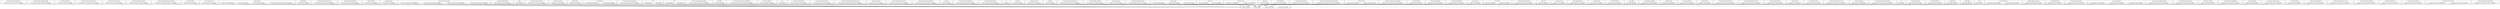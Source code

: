 digraph {
graph [overlap=false]
subgraph cluster_Class_MOP_Class_Immutable_Trait {
	label="Class::MOP::Class::Immutable::Trait";
	"Class::MOP::Class::Immutable::Trait::BEGIN@10";
}
subgraph cluster_Moose_Meta_Role_Application_ToRole {
	label="Moose::Meta::Role::Application::ToRole";
	"Moose::Meta::Role::Application::ToRole::BEGIN@10";
}
subgraph cluster_IO_Compress_Zlib_Extra {
	label="IO::Compress::Zlib::Extra";
	"IO::Compress::Zlib::Extra::BEGIN@6";
}
subgraph cluster_Moose_Meta_Class_Immutable_Trait {
	label="Moose::Meta::Class::Immutable::Trait";
	"Moose::Meta::Class::Immutable::Trait::BEGIN@10";
}
subgraph cluster_Moose_Meta_Role_Composite {
	label="Moose::Meta::Role::Composite";
	"Moose::Meta::Role::Composite::BEGIN@10";
}
subgraph cluster_Moose_Meta_Method_Overridden {
	label="Moose::Meta::Method::Overridden";
	"Moose::Meta::Method::Overridden::BEGIN@10";
}
subgraph cluster_Moose_Meta_Role_Application_ToInstance {
	label="Moose::Meta::Role::Application::ToInstance";
	"Moose::Meta::Role::Application::ToInstance::BEGIN@10";
}
subgraph cluster_Class_MOP_Module {
	label="Class::MOP::Module";
	"Class::MOP::Module::BEGIN@11";
}
subgraph cluster_warnings {
	label="warnings";
	"warnings::unimport";
	"warnings::CORE:regcomp";
	"warnings::CORE:match";
	"warnings::import";
}
subgraph cluster_XML_CompactTree_XS {
	label="XML::CompactTree::XS";
	"XML::CompactTree::XS::BEGIN@3";
}
subgraph cluster_Moose_Exporter {
	label="Moose::Exporter";
	"Moose::Exporter::BEGIN@129";
	"Moose::Exporter::BEGIN@10";
	"Moose::Exporter::import";
	"Moose::Exporter::__ANON__[Moose/Exporter.pm:468]";
}
subgraph cluster_Variable_Magic {
	label="Variable::Magic";
	"Variable::Magic::BEGIN@6";
}
subgraph cluster_Moose_Meta_TypeConstraint_Enum {
	label="Moose::Meta::TypeConstraint::Enum";
	"Moose::Meta::TypeConstraint::Enum::BEGIN@10";
}
subgraph cluster_Class_MOP_Mixin_HasMethods {
	label="Class::MOP::Mixin::HasMethods";
	"Class::MOP::Mixin::HasMethods::BEGIN@10";
}
subgraph cluster_Moose_Meta_Role {
	label="Moose::Meta::Role";
	"Moose::Meta::Role::BEGIN@10";
}
subgraph cluster_Package_Stash_XS {
	label="Package::Stash::XS";
	"Package::Stash::XS::BEGIN@6";
}
subgraph cluster_Moose_Util_TypeConstraints {
	label="Moose::Util::TypeConstraints";
	"Moose::Util::TypeConstraints::BEGIN@688";
	"Moose::Util::TypeConstraints::BEGIN@667";
	"Moose::Util::TypeConstraints::BEGIN@672";
	"Moose::Util::TypeConstraints::BEGIN@661";
}
subgraph cluster_Class_MOP_Method_Inlined {
	label="Class::MOP::Method::Inlined";
	"Class::MOP::Method::Inlined::BEGIN@10";
}
subgraph cluster_Moose {
	label="Moose";
	"Moose::BEGIN@9";
}
subgraph cluster_MooseX_Storage_Format_JSON {
	label="MooseX::Storage::Format::JSON";
	"MooseX::Storage::Format::JSON::BEGIN@5";
}
subgraph cluster_namespace_autoclean {
	label="namespace::autoclean";
	"namespace::autoclean::BEGIN@2";
}
subgraph cluster_Package_Stash {
	label="Package::Stash";
	"Package::Stash::BEGIN@6";
}
subgraph cluster_File_GlobMapper {
	label="File::GlobMapper";
	"File::GlobMapper::BEGIN@341";
	"File::GlobMapper::BEGIN@4";
}
subgraph cluster_Moose_Meta_Method_Augmented {
	label="Moose::Meta::Method::Augmented";
	"Moose::Meta::Method::Augmented::BEGIN@10";
}
subgraph cluster_utf8 {
	label="utf8";
	"utf8::BEGIN@383";
	"utf8::BEGIN@3";
}
subgraph cluster_Carp {
	label="Carp";
	"Carp::BEGIN@388";
	"Carp::BEGIN@5";
}
subgraph cluster_Moose_Util_TypeConstraints_Builtins {
	label="Moose::Util::TypeConstraints::Builtins";
	"Moose::Util::TypeConstraints::Builtins::BEGIN@10";
}
subgraph cluster_Sub_Install {
	label="Sub::Install";
	"Sub::Install::BEGIN@3";
}
subgraph cluster_Moose_Meta_TypeConstraint_Parameterized {
	label="Moose::Meta::TypeConstraint::Parameterized";
	"Moose::Meta::TypeConstraint::Parameterized::BEGIN@10";
}
subgraph cluster_Moose_Util_MetaRole {
	label="Moose::Util::MetaRole";
	"Moose::Util::MetaRole::BEGIN@10";
}
subgraph cluster_mro {
	label="mro";
	"mro::BEGIN@11";
}
subgraph cluster_Moose_Meta_Method_Meta {
	label="Moose::Meta::Method::Meta";
	"Moose::Meta::Method::Meta::BEGIN@11";
}
subgraph cluster_IO_Uncompress_Adapter_Inflate {
	label="IO::Uncompress::Adapter::Inflate";
	"IO::Uncompress::Adapter::Inflate::BEGIN@4";
}
subgraph cluster_Moose_Meta_Role_Application_RoleSummation {
	label="Moose::Meta::Role::Application::RoleSummation";
	"Moose::Meta::Role::Application::RoleSummation::BEGIN@10";
}
subgraph cluster_Moose_Meta_Instance {
	label="Moose::Meta::Instance";
	"Moose::Meta::Instance::BEGIN@11";
}
subgraph cluster_Moose_Meta_Method_Constructor {
	label="Moose::Meta::Method::Constructor";
	"Moose::Meta::Method::Constructor::BEGIN@11";
}
subgraph cluster_Moose_Meta_TypeConstraint_Registry {
	label="Moose::Meta::TypeConstraint::Registry";
	"Moose::Meta::TypeConstraint::Registry::BEGIN@11";
}
subgraph cluster_JSON_Any {
	label="JSON::Any";
	"JSON::Any::BEGIN@3";
}
subgraph cluster_Moose_Meta_Mixin_AttributeCore {
	label="Moose::Meta::Mixin::AttributeCore";
	"Moose::Meta::Mixin::AttributeCore::BEGIN@10";
}
subgraph cluster_Moose_Meta_Role_Attribute {
	label="Moose::Meta::Role::Attribute";
	"Moose::Meta::Role::Attribute::BEGIN@10";
}
subgraph cluster_re {
	label="re";
	"re::BEGIN@5";
}
subgraph cluster_Sub_Name {
	label="Sub::Name";
	"Sub::Name::BEGIN@45";
}
subgraph cluster_Compress_Raw_Zlib {
	label="Compress::Raw::Zlib";
	"Compress::Raw::Zlib::BEGIN@12";
}
subgraph cluster_metaclass {
	label="metaclass";
	"metaclass::BEGIN@11";
}
subgraph cluster_Moose_Meta_TypeConstraint_Class {
	label="Moose::Meta::TypeConstraint::Class";
	"Moose::Meta::TypeConstraint::Class::BEGIN@10";
}
subgraph cluster_Class_MOP_Method_Wrapped {
	label="Class::MOP::Method::Wrapped";
	"Class::MOP::Method::Wrapped::BEGIN@11";
}
subgraph cluster_Moose_Meta_Class {
	label="Moose::Meta::Class";
	"Moose::Meta::Class::BEGIN@11";
}
subgraph cluster_Moose_Meta_Method_Destructor {
	label="Moose::Meta::Method::Destructor";
	"Moose::Meta::Method::Destructor::BEGIN@11";
}
subgraph cluster_MRO_Compat {
	label="MRO::Compat";
	"MRO::Compat::BEGIN@226";
	"MRO::Compat::BEGIN@39";
	"MRO::Compat::BEGIN@3";
}
subgraph cluster_Class_Load {
	label="Class::Load";
	"Class::Load::BEGIN@6";
	"Class::Load::BEGIN@2";
}
subgraph cluster_namespace_clean {
	label="namespace::clean";
	"namespace::clean::BEGIN@10";
	"namespace::clean::BEGIN@166";
}
subgraph cluster_PerlFu_Job {
	label="PerlFu::Job";
	"PerlFu::Job::BEGIN@2";
}
subgraph cluster_Class_MOP_Mixin {
	label="Class::MOP::Mixin";
	"Class::MOP::Mixin::BEGIN@10";
}
subgraph cluster_Class_MOP_Method_Accessor {
	label="Class::MOP::Method::Accessor";
	"Class::MOP::Method::Accessor::BEGIN@11";
}
subgraph cluster_Moose_Meta_TypeConstraint_Parameterizable {
	label="Moose::Meta::TypeConstraint::Parameterizable";
	"Moose::Meta::TypeConstraint::Parameterizable::BEGIN@10";
}
subgraph cluster_Params_Classify {
	label="Params::Classify";
	"Params::Classify::BEGIN@78";
	"Params::Classify::BEGIN@122";
}
subgraph cluster_Moose_Meta_TypeConstraint_DuckType {
	label="Moose::Meta::TypeConstraint::DuckType";
	"Moose::Meta::TypeConstraint::DuckType::BEGIN@10";
}
subgraph cluster_Class_MOP_Object {
	label="Class::MOP::Object";
	"Class::MOP::Object::BEGIN@11";
}
subgraph cluster_Class_MOP_Deprecated {
	label="Class::MOP::Deprecated";
	"Class::MOP::Deprecated::BEGIN@10";
}
subgraph cluster_Class_MOP_Method_Meta {
	label="Class::MOP::Method::Meta";
	"Class::MOP::Method::Meta::BEGIN@11";
}
subgraph cluster_Class_Load_XS {
	label="Class::Load::XS";
	"Class::Load::XS::BEGIN@7";
}
subgraph cluster_Eval_Closure {
	label="Eval::Closure";
	"Eval::Closure::BEGIN@3";
	"Eval::Closure::BEGIN@6";
}
subgraph cluster_Class_MOP_Method_Generated {
	label="Class::MOP::Method::Generated";
	"Class::MOP::Method::Generated::BEGIN@11";
}
subgraph cluster_Moose_Util {
	label="Moose::Util";
	"Moose::Util::BEGIN@10";
}
subgraph cluster_Moose_Error_Util {
	label="Moose::Error::Util";
	"Moose::Error::Util::BEGIN@5";
}
subgraph cluster_Devel_GlobalDestruction {
	label="Devel::GlobalDestruction";
	"Devel::GlobalDestruction::BEGIN@6";
}
subgraph cluster_Class_MOP_Class {
	label="Class::MOP::Class";
	"Class::MOP::Class::BEGIN@11";
}
subgraph cluster_Class_MOP_Instance {
	label="Class::MOP::Instance";
	"Class::MOP::Instance::BEGIN@11";
}
subgraph cluster_Class_MOP {
	label="Class::MOP";
	"Class::MOP::BEGIN@11";
}
subgraph cluster_IO_Uncompress_RawInflate {
	label="IO::Uncompress::RawInflate";
	"IO::Uncompress::RawInflate::BEGIN@5";
}
subgraph cluster_Module_Runtime {
	label="Module::Runtime";
	"Module::Runtime::BEGIN@48";
}
subgraph cluster_Moose_Error_Default {
	label="Moose::Error::Default";
	"Moose::Error::Default::BEGIN@10";
}
subgraph cluster_MooseX_Storage {
	label="MooseX::Storage";
	"MooseX::Storage::BEGIN@2";
}
subgraph cluster_Class_MOP_Method_Constructor {
	label="Class::MOP::Method::Constructor";
	"Class::MOP::Method::Constructor::BEGIN@11";
}
subgraph cluster_Moose_Meta_TypeConstraint_Role {
	label="Moose::Meta::TypeConstraint::Role";
	"Moose::Meta::TypeConstraint::Role::BEGIN@10";
}
subgraph cluster_Moose_Meta_Role_Method {
	label="Moose::Meta::Role::Method";
	"Moose::Meta::Role::Method::BEGIN@11";
}
subgraph cluster_Exporter_Heavy {
	label="Exporter::Heavy";
	"Exporter::Heavy::BEGIN@197";
}
subgraph cluster_IO_Uncompress_Gunzip {
	label="IO::Uncompress::Gunzip";
	"IO::Uncompress::Gunzip::BEGIN@9";
}
subgraph cluster_Moose_Meta_TypeCoercion_Union {
	label="Moose::Meta::TypeCoercion::Union";
	"Moose::Meta::TypeCoercion::Union::BEGIN@11";
}
subgraph cluster_Moose_Meta_Method {
	label="Moose::Meta::Method";
	"Moose::Meta::Method::BEGIN@10";
}
subgraph cluster_Moose_Meta_Role_Method_Conflicting {
	label="Moose::Meta::Role::Method::Conflicting";
	"Moose::Meta::Role::Method::Conflicting::BEGIN@11";
}
subgraph cluster_IO {
	label="IO";
	"IO::BEGIN@8";
}
subgraph cluster_Class_MOP_Attribute {
	label="Class::MOP::Attribute";
	"Class::MOP::Attribute::BEGIN@11";
}
subgraph cluster_Class_MOP_MiniTrait {
	label="Class::MOP::MiniTrait";
	"Class::MOP::MiniTrait::BEGIN@10";
}
subgraph cluster_Moose_Object {
	label="Moose::Object";
	"Moose::Object::BEGIN@11";
}
subgraph cluster_Moose_Role {
	label="Moose::Role";
	"Moose::Role::BEGIN@9";
}
subgraph cluster_main {
	label="main";
	"main::BEGIN@2";
}
subgraph cluster_Class_MOP_Package {
	label="Class::MOP::Package";
	"Class::MOP::Package::BEGIN@11";
	"Class::MOP::Package::BEGIN@95";
}
subgraph cluster_Package_DeprecationManager {
	label="Package::DeprecationManager";
	"Package::DeprecationManager::BEGIN@7";
}
subgraph cluster_XML_LibXML_Reader {
	label="XML::LibXML::Reader";
	"XML::LibXML::Reader::BEGIN@14";
}
subgraph cluster_IO_Compress_Gzip_Constants {
	label="IO::Compress::Gzip::Constants";
	"IO::Compress::Gzip::Constants::BEGIN@4";
}
subgraph cluster_IO_Uncompress_Base {
	label="IO::Uncompress::Base";
	"IO::Uncompress::Base::BEGIN@413";
	"IO::Uncompress::Base::BEGIN@94";
	"IO::Uncompress::Base::BEGIN@5";
}
subgraph cluster_Moose_Meta_Role_Method_Required {
	label="Moose::Meta::Role::Method::Required";
	"Moose::Meta::Role::Method::Required::BEGIN@11";
}
subgraph cluster_Class_MOP_Mixin_AttributeCore {
	label="Class::MOP::Mixin::AttributeCore";
	"Class::MOP::Mixin::AttributeCore::BEGIN@10";
}
subgraph cluster_Moose_Meta_Attribute {
	label="Moose::Meta::Attribute";
	"Moose::Meta::Attribute::BEGIN@11";
}
subgraph cluster_Class_MOP_Mixin_HasAttributes {
	label="Class::MOP::Mixin::HasAttributes";
	"Class::MOP::Mixin::HasAttributes::BEGIN@10";
}
subgraph cluster_Moose_Deprecated {
	label="Moose::Deprecated";
	"Moose::Deprecated::BEGIN@10";
}
subgraph cluster_Moose_Meta_Method_Accessor {
	label="Moose::Meta::Method::Accessor";
	"Moose::Meta::Method::Accessor::BEGIN@11";
}
subgraph cluster_Class_MOP_Method {
	label="Class::MOP::Method";
	"Class::MOP::Method::BEGIN@11";
}
subgraph cluster_Moose_Meta_TypeConstraint {
	label="Moose::Meta::TypeConstraint";
	"Moose::Meta::TypeConstraint::BEGIN@11";
}
subgraph cluster_Moose_Meta_TypeConstraint_Union {
	label="Moose::Meta::TypeConstraint::Union";
	"Moose::Meta::TypeConstraint::Union::BEGIN@11";
}
subgraph cluster_Moose_Meta_Method_Delegation {
	label="Moose::Meta::Method::Delegation";
	"Moose::Meta::Method::Delegation::BEGIN@11";
}
subgraph cluster_Moose_Meta_TypeCoercion {
	label="Moose::Meta::TypeCoercion";
	"Moose::Meta::TypeCoercion::BEGIN@11";
}
subgraph cluster_Moose_Meta_Role_Application {
	label="Moose::Meta::Role::Application";
	"Moose::Meta::Role::Application::BEGIN@10";
}
subgraph cluster_IO_Compress_Base_Common {
	label="IO::Compress::Base::Common";
	"IO::Compress::Base::Common::BEGIN@502";
	"IO::Compress::Base::Common::BEGIN@4";
}
subgraph cluster_Moose_Meta_Role_Application_ToClass {
	label="Moose::Meta::Role::Application::ToClass";
	"Moose::Meta::Role::Application::ToClass::BEGIN@10";
}
"main::BEGIN@2" -> "warnings::CORE:match";
"Moose::Meta::Role::Composite::BEGIN@10" -> "warnings::import";
"Class::MOP::Method::Generated::BEGIN@11" -> "warnings::import";
"Moose::Util::TypeConstraints::Builtins::BEGIN@10" -> "warnings::import";
"Class::MOP::Method::Meta::BEGIN@11" -> "warnings::import";
"Moose::Meta::Role::Attribute::BEGIN@10" -> "warnings::import";
"Moose::Exporter::import" -> "warnings::import";
"Class::MOP::Mixin::BEGIN@10" -> "warnings::import";
"namespace::autoclean::BEGIN@2" -> "warnings::import";
"mro::BEGIN@11" -> "warnings::import";
"Moose::Meta::Role::Application::RoleSummation::BEGIN@10" -> "warnings::import";
"PerlFu::Job::BEGIN@2" -> "warnings::import";
"IO::Compress::Base::Common::BEGIN@4" -> "warnings::import";
"Class::MOP::Attribute::BEGIN@11" -> "warnings::import";
"Class::Load::BEGIN@6" -> "warnings::import";
"Moose::Meta::Role::Application::ToInstance::BEGIN@10" -> "warnings::import";
"Variable::Magic::BEGIN@6" -> "warnings::import";
"Moose::Object::BEGIN@11" -> "warnings::import";
"Class::MOP::MiniTrait::BEGIN@10" -> "warnings::import";
"Class::MOP::Object::BEGIN@11" -> "warnings::import";
"Package::DeprecationManager::BEGIN@7" -> "warnings::import";
"Devel::GlobalDestruction::BEGIN@6" -> "warnings::import";
"Class::MOP::Method::Inlined::BEGIN@10" -> "warnings::import";
"Moose::BEGIN@9" -> "warnings::import";
"Moose::Meta::Method::Accessor::BEGIN@11" -> "warnings::import";
"MooseX::Storage::BEGIN@2" -> "warnings::import";
"Class::MOP::Module::BEGIN@11" -> "warnings::import";
"Eval::Closure::BEGIN@3" -> "warnings::import";
"Moose::Meta::Role::Method::BEGIN@11" -> "warnings::import";
"Moose::Meta::Method::Overridden::BEGIN@10" -> "warnings::import";
"Package::Stash::XS::BEGIN@6" -> "warnings::import";
"IO::Uncompress::Base::BEGIN@5" -> "warnings::import";
"Moose::Exporter::__ANON__[Moose/Exporter.pm:468]" -> "warnings::import";
"Sub::Install::BEGIN@3" -> "warnings::import";
"metaclass::BEGIN@11" -> "warnings::import";
"Moose::Meta::Attribute::BEGIN@11" -> "warnings::import";
"Moose::Meta::Method::Augmented::BEGIN@10" -> "warnings::import";
"Class::MOP::Mixin::AttributeCore::BEGIN@10" -> "warnings::import";
"Class::MOP::Instance::BEGIN@11" -> "warnings::import";
"Moose::Meta::Method::Meta::BEGIN@11" -> "warnings::import";
"Class::MOP::Method::Wrapped::BEGIN@11" -> "warnings::import";
"Moose::Meta::Method::Delegation::BEGIN@11" -> "warnings::import";
"Moose::Meta::Role::BEGIN@10" -> "warnings::import";
"Moose::Meta::Class::Immutable::Trait::BEGIN@10" -> "warnings::import";
"Class::Load::BEGIN@2" -> "warnings::import";
"Class::MOP::Method::Accessor::BEGIN@11" -> "warnings::import";
"Moose::Error::Default::BEGIN@10" -> "warnings::import";
"JSON::Any::BEGIN@3" -> "warnings::import";
"Moose::Meta::TypeConstraint::Union::BEGIN@11" -> "warnings::import";
"Moose::Meta::TypeCoercion::BEGIN@11" -> "warnings::import";
"Moose::Role::BEGIN@9" -> "warnings::import";
"File::GlobMapper::BEGIN@4" -> "warnings::import";
"Carp::BEGIN@5" -> "warnings::import";
"Class::MOP::Method::BEGIN@11" -> "warnings::import";
"IO::Compress::Gzip::Constants::BEGIN@4" -> "warnings::import";
"Moose::Meta::TypeConstraint::Enum::BEGIN@10" -> "warnings::import";
"Moose::Meta::Role::Application::BEGIN@10" -> "warnings::import";
"Class::MOP::BEGIN@11" -> "warnings::import";
"Class::MOP::Mixin::HasAttributes::BEGIN@10" -> "warnings::import";
"Package::Stash::BEGIN@6" -> "warnings::import";
"Class::MOP::Method::Constructor::BEGIN@11" -> "warnings::import";
"Moose::Meta::TypeConstraint::Registry::BEGIN@11" -> "warnings::import";
"Moose::Meta::TypeCoercion::Union::BEGIN@11" -> "warnings::import";
"Eval::Closure::BEGIN@6" -> "warnings::import";
"Moose::Error::Util::BEGIN@5" -> "warnings::import";
"re::BEGIN@5" -> "warnings::import";
"XML::LibXML::Reader::BEGIN@14" -> "warnings::import";
"Moose::Meta::TypeConstraint::DuckType::BEGIN@10" -> "warnings::import";
"IO::Compress::Base::Common::BEGIN@502" -> "warnings::import";
"Moose::Meta::Role::Application::ToClass::BEGIN@10" -> "warnings::import";
"Moose::Meta::Method::Destructor::BEGIN@11" -> "warnings::import";
"Moose::Util::MetaRole::BEGIN@10" -> "warnings::import";
"IO::Uncompress::RawInflate::BEGIN@5" -> "warnings::import";
"IO::Uncompress::Adapter::Inflate::BEGIN@4" -> "warnings::import";
"Class::Load::XS::BEGIN@7" -> "warnings::import";
"MRO::Compat::BEGIN@3" -> "warnings::import";
"Params::Classify::BEGIN@78" -> "warnings::import";
"Moose::Meta::Mixin::AttributeCore::BEGIN@10" -> "warnings::import";
"main::BEGIN@2" -> "warnings::import";
"Moose::Meta::TypeConstraint::Role::BEGIN@10" -> "warnings::import";
"Moose::Meta::TypeConstraint::BEGIN@11" -> "warnings::import";
"Class::MOP::Class::Immutable::Trait::BEGIN@10" -> "warnings::import";
"Class::MOP::Deprecated::BEGIN@10" -> "warnings::import";
"Class::MOP::Mixin::HasMethods::BEGIN@10" -> "warnings::import";
"Moose::Meta::Method::Constructor::BEGIN@11" -> "warnings::import";
"Moose::Meta::Role::Application::ToRole::BEGIN@10" -> "warnings::import";
"IO::BEGIN@8" -> "warnings::import";
"Module::Runtime::BEGIN@48" -> "warnings::import";
"Class::MOP::Package::BEGIN@11" -> "warnings::import";
"Moose::Util::BEGIN@10" -> "warnings::import";
"Moose::Meta::TypeConstraint::Parameterized::BEGIN@10" -> "warnings::import";
"XML::CompactTree::XS::BEGIN@3" -> "warnings::import";
"Moose::Meta::Role::Method::Required::BEGIN@11" -> "warnings::import";
"Compress::Raw::Zlib::BEGIN@12" -> "warnings::import";
"namespace::clean::BEGIN@10" -> "warnings::import";
"Moose::Meta::Role::Method::Conflicting::BEGIN@11" -> "warnings::import";
"Moose::Deprecated::BEGIN@10" -> "warnings::import";
"Moose::Meta::Instance::BEGIN@11" -> "warnings::import";
"Moose::Meta::TypeConstraint::Parameterizable::BEGIN@10" -> "warnings::import";
"Sub::Name::BEGIN@45" -> "warnings::import";
"IO::Uncompress::Gunzip::BEGIN@9" -> "warnings::import";
"Moose::Meta::TypeConstraint::Class::BEGIN@10" -> "warnings::import";
"utf8::BEGIN@3" -> "warnings::import";
"Moose::Exporter::BEGIN@10" -> "warnings::import";
"Moose::Meta::Method::BEGIN@10" -> "warnings::import";
"IO::Compress::Zlib::Extra::BEGIN@6" -> "warnings::import";
"Moose::Meta::Class::BEGIN@11" -> "warnings::import";
"Class::MOP::Class::BEGIN@11" -> "warnings::import";
"Moose::Util::TypeConstraints::BEGIN@688" -> "warnings::unimport";
"Exporter::Heavy::BEGIN@197" -> "warnings::unimport";
"Moose::Util::TypeConstraints::BEGIN@667" -> "warnings::unimport";
"IO::Uncompress::Base::BEGIN@413" -> "warnings::unimport";
"Carp::BEGIN@388" -> "warnings::unimport";
"utf8::BEGIN@383" -> "warnings::unimport";
"MRO::Compat::BEGIN@39" -> "warnings::unimport";
"MooseX::Storage::Format::JSON::BEGIN@5" -> "warnings::unimport";
"Moose::Exporter::BEGIN@129" -> "warnings::unimport";
"namespace::clean::BEGIN@166" -> "warnings::unimport";
"MRO::Compat::BEGIN@226" -> "warnings::unimport";
"IO::Uncompress::Base::BEGIN@94" -> "warnings::unimport";
"Moose::Util::TypeConstraints::BEGIN@672" -> "warnings::unimport";
"Params::Classify::BEGIN@122" -> "warnings::unimport";
"Class::MOP::Package::BEGIN@95" -> "warnings::unimport";
"File::GlobMapper::BEGIN@341" -> "warnings::unimport";
"Moose::Util::TypeConstraints::BEGIN@661" -> "warnings::unimport";
"main::BEGIN@2" -> "warnings::CORE:regcomp";
}
